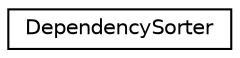 digraph "Graphical Class Hierarchy"
{
  edge [fontname="Helvetica",fontsize="10",labelfontname="Helvetica",labelfontsize="10"];
  node [fontname="Helvetica",fontsize="10",shape=record];
  rankdir="LR";
  Node1 [label="DependencySorter",height=0.2,width=0.4,color="black", fillcolor="white", style="filled",URL="$class_dependency_sorter.html"];
}
